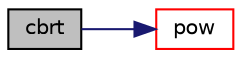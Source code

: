 digraph "cbrt"
{
  bgcolor="transparent";
  edge [fontname="Helvetica",fontsize="10",labelfontname="Helvetica",labelfontsize="10"];
  node [fontname="Helvetica",fontsize="10",shape=record];
  rankdir="LR";
  Node54590 [label="cbrt",height=0.2,width=0.4,color="black", fillcolor="grey75", style="filled", fontcolor="black"];
  Node54590 -> Node54591 [color="midnightblue",fontsize="10",style="solid",fontname="Helvetica"];
  Node54591 [label="pow",height=0.2,width=0.4,color="red",URL="$a21851.html#a7500c8e9d27a442adc75e287de074c7c"];
}
